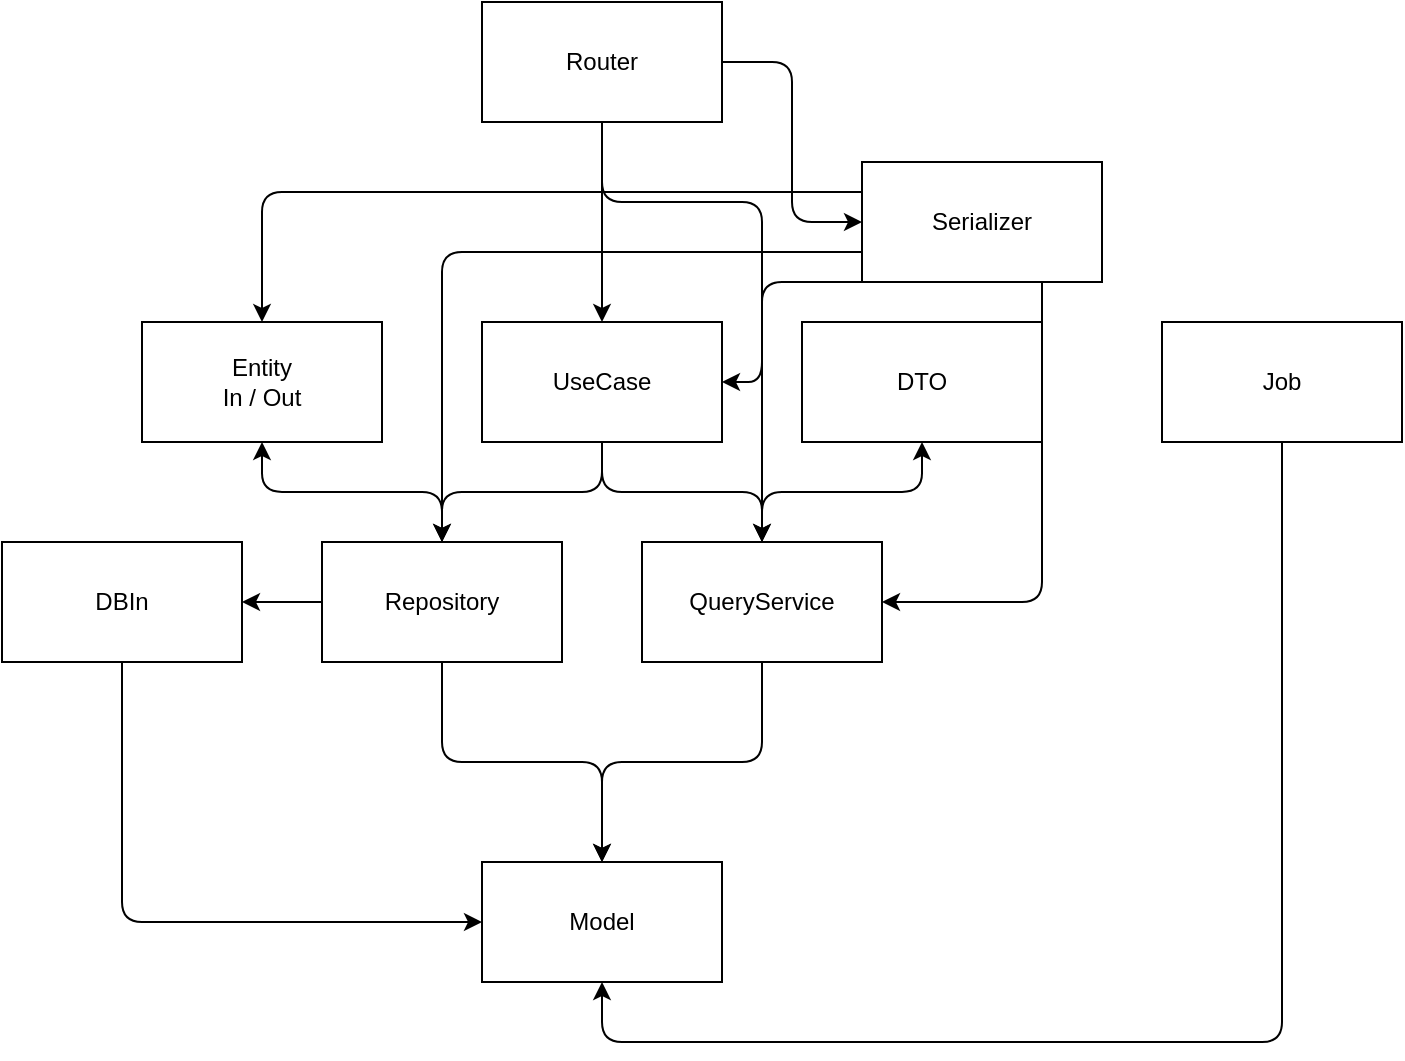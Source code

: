 <mxfile>
    <diagram id="1qBAbmNhuZ6gMYYdEbou" name="ページ1">
        <mxGraphModel dx="759" dy="468" grid="1" gridSize="10" guides="1" tooltips="1" connect="1" arrows="1" fold="1" page="1" pageScale="1" pageWidth="827" pageHeight="1169" math="0" shadow="0">
            <root>
                <mxCell id="0"/>
                <mxCell id="1" parent="0"/>
                <mxCell id="5" value="" style="edgeStyle=elbowEdgeStyle;html=1;" edge="1" parent="1" source="3" target="4">
                    <mxGeometry relative="1" as="geometry"/>
                </mxCell>
                <mxCell id="7" value="" style="edgeStyle=orthogonalEdgeStyle;html=1;" edge="1" parent="1" source="3" target="6">
                    <mxGeometry relative="1" as="geometry"/>
                </mxCell>
                <mxCell id="3" value="Router" style="whiteSpace=wrap;html=1;" vertex="1" parent="1">
                    <mxGeometry x="290" y="60" width="120" height="60" as="geometry"/>
                </mxCell>
                <mxCell id="4" value="Serializer" style="whiteSpace=wrap;html=1;" vertex="1" parent="1">
                    <mxGeometry x="480" y="140" width="120" height="60" as="geometry"/>
                </mxCell>
                <mxCell id="12" value="" style="edgeStyle=orthogonalEdgeStyle;html=1;" edge="1" parent="1" source="6" target="9">
                    <mxGeometry relative="1" as="geometry"/>
                </mxCell>
                <mxCell id="6" value="UseCase" style="whiteSpace=wrap;html=1;" vertex="1" parent="1">
                    <mxGeometry x="290" y="220" width="120" height="60" as="geometry"/>
                </mxCell>
                <mxCell id="8" value="" style="edgeStyle=elbowEdgeStyle;html=1;exitX=0.5;exitY=1;exitDx=0;exitDy=0;" edge="1" parent="1" source="4">
                    <mxGeometry relative="1" as="geometry">
                        <mxPoint x="160" y="200" as="sourcePoint"/>
                        <mxPoint x="410" y="250" as="targetPoint"/>
                        <Array as="points">
                            <mxPoint x="430" y="200"/>
                        </Array>
                    </mxGeometry>
                </mxCell>
                <mxCell id="14" value="" style="edgeStyle=orthogonalEdgeStyle;html=1;" edge="1" parent="1" source="9" target="11">
                    <mxGeometry relative="1" as="geometry"/>
                </mxCell>
                <mxCell id="21" value="" style="edgeStyle=orthogonalEdgeStyle;html=1;" edge="1" parent="1" source="9" target="20">
                    <mxGeometry relative="1" as="geometry"/>
                </mxCell>
                <mxCell id="9" value="QueryService" style="whiteSpace=wrap;html=1;" vertex="1" parent="1">
                    <mxGeometry x="370" y="330" width="120" height="60" as="geometry"/>
                </mxCell>
                <mxCell id="15" value="" style="edgeStyle=orthogonalEdgeStyle;html=1;" edge="1" parent="1" source="10" target="11">
                    <mxGeometry relative="1" as="geometry"/>
                </mxCell>
                <mxCell id="17" value="" style="edgeStyle=orthogonalEdgeStyle;html=1;" edge="1" parent="1" source="10" target="16">
                    <mxGeometry relative="1" as="geometry"/>
                </mxCell>
                <mxCell id="10" value="Repository" style="whiteSpace=wrap;html=1;" vertex="1" parent="1">
                    <mxGeometry x="210" y="330" width="120" height="60" as="geometry"/>
                </mxCell>
                <mxCell id="11" value="Model" style="whiteSpace=wrap;html=1;" vertex="1" parent="1">
                    <mxGeometry x="290" y="490" width="120" height="60" as="geometry"/>
                </mxCell>
                <mxCell id="13" value="" style="edgeStyle=orthogonalEdgeStyle;html=1;exitX=0.5;exitY=1;exitDx=0;exitDy=0;entryX=0.5;entryY=0;entryDx=0;entryDy=0;" edge="1" parent="1" source="6" target="10">
                    <mxGeometry relative="1" as="geometry">
                        <mxPoint x="360" y="290" as="sourcePoint"/>
                        <mxPoint x="440" y="340" as="targetPoint"/>
                    </mxGeometry>
                </mxCell>
                <mxCell id="16" value="Entity&lt;br&gt;In / Out" style="whiteSpace=wrap;html=1;" vertex="1" parent="1">
                    <mxGeometry x="120" y="220" width="120" height="60" as="geometry"/>
                </mxCell>
                <mxCell id="20" value="DTO" style="whiteSpace=wrap;html=1;" vertex="1" parent="1">
                    <mxGeometry x="450" y="220" width="120" height="60" as="geometry"/>
                </mxCell>
                <mxCell id="22" value="" style="edgeStyle=orthogonalEdgeStyle;html=1;exitX=0.5;exitY=1;exitDx=0;exitDy=0;entryX=0.5;entryY=0;entryDx=0;entryDy=0;" edge="1" parent="1" source="3" target="9">
                    <mxGeometry relative="1" as="geometry">
                        <mxPoint x="360" y="130" as="sourcePoint"/>
                        <mxPoint x="360" y="230" as="targetPoint"/>
                        <Array as="points">
                            <mxPoint x="350" y="160"/>
                            <mxPoint x="430" y="160"/>
                        </Array>
                    </mxGeometry>
                </mxCell>
                <mxCell id="24" value="" style="edgeStyle=elbowEdgeStyle;html=1;exitX=0;exitY=0.75;exitDx=0;exitDy=0;entryX=0.5;entryY=0;entryDx=0;entryDy=0;" edge="1" parent="1" source="4" target="10">
                    <mxGeometry relative="1" as="geometry">
                        <mxPoint x="550" y="200" as="sourcePoint"/>
                        <mxPoint x="420" y="260" as="targetPoint"/>
                        <Array as="points">
                            <mxPoint x="270" y="260"/>
                        </Array>
                    </mxGeometry>
                </mxCell>
                <mxCell id="25" value="" style="edgeStyle=elbowEdgeStyle;html=1;exitX=0.75;exitY=1;exitDx=0;exitDy=0;entryX=1;entryY=0.5;entryDx=0;entryDy=0;" edge="1" parent="1" source="4" target="9">
                    <mxGeometry relative="1" as="geometry">
                        <mxPoint x="570" y="240" as="sourcePoint"/>
                        <mxPoint x="420" y="260" as="targetPoint"/>
                        <Array as="points">
                            <mxPoint x="570" y="260"/>
                        </Array>
                    </mxGeometry>
                </mxCell>
                <mxCell id="26" value="Job" style="whiteSpace=wrap;html=1;" vertex="1" parent="1">
                    <mxGeometry x="630" y="220" width="120" height="60" as="geometry"/>
                </mxCell>
                <mxCell id="27" value="" style="edgeStyle=elbowEdgeStyle;html=1;exitX=0.5;exitY=1;exitDx=0;exitDy=0;entryX=0.5;entryY=1;entryDx=0;entryDy=0;" edge="1" parent="1" source="26" target="11">
                    <mxGeometry relative="1" as="geometry">
                        <mxPoint x="670" y="280" as="sourcePoint"/>
                        <mxPoint x="350" y="410" as="targetPoint"/>
                        <Array as="points">
                            <mxPoint x="670" y="580"/>
                            <mxPoint x="670" y="410"/>
                        </Array>
                    </mxGeometry>
                </mxCell>
                <mxCell id="28" value="DBIn" style="whiteSpace=wrap;html=1;" vertex="1" parent="1">
                    <mxGeometry x="50" y="330" width="120" height="60" as="geometry"/>
                </mxCell>
                <mxCell id="29" value="" style="edgeStyle=orthogonalEdgeStyle;html=1;exitX=0;exitY=0.5;exitDx=0;exitDy=0;entryX=1;entryY=0.5;entryDx=0;entryDy=0;" edge="1" parent="1" source="10" target="28">
                    <mxGeometry relative="1" as="geometry">
                        <mxPoint x="110" y="380" as="sourcePoint"/>
                        <mxPoint x="190" y="400" as="targetPoint"/>
                    </mxGeometry>
                </mxCell>
                <mxCell id="30" value="" style="edgeStyle=orthogonalEdgeStyle;html=1;exitX=0.5;exitY=1;exitDx=0;exitDy=0;entryX=0;entryY=0.5;entryDx=0;entryDy=0;" edge="1" parent="1" source="28" target="11">
                    <mxGeometry relative="1" as="geometry">
                        <mxPoint x="210" y="495" as="sourcePoint"/>
                        <mxPoint x="190" y="545" as="targetPoint"/>
                        <Array as="points"/>
                    </mxGeometry>
                </mxCell>
                <mxCell id="31" value="" style="edgeStyle=elbowEdgeStyle;html=1;exitX=0;exitY=0.25;exitDx=0;exitDy=0;entryX=0.5;entryY=0;entryDx=0;entryDy=0;" edge="1" parent="1" source="4" target="16">
                    <mxGeometry relative="1" as="geometry">
                        <mxPoint x="420" y="100" as="sourcePoint"/>
                        <mxPoint x="190" y="140" as="targetPoint"/>
                        <Array as="points">
                            <mxPoint x="180" y="190"/>
                        </Array>
                    </mxGeometry>
                </mxCell>
            </root>
        </mxGraphModel>
    </diagram>
</mxfile>